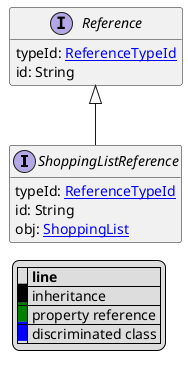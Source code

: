 @startuml

hide empty fields
hide empty methods
legend
|= |= line |
|<back:black>   </back>| inheritance |
|<back:green>   </back>| property reference |
|<back:blue>   </back>| discriminated class |
endlegend
interface ShoppingListReference [[ShoppingListReference.svg]] extends Reference {
    typeId: [[ReferenceTypeId.svg ReferenceTypeId]]
    id: String
    obj: [[ShoppingList.svg ShoppingList]]
}
interface Reference [[Reference.svg]]  {
    typeId: [[ReferenceTypeId.svg ReferenceTypeId]]
    id: String
}





@enduml
